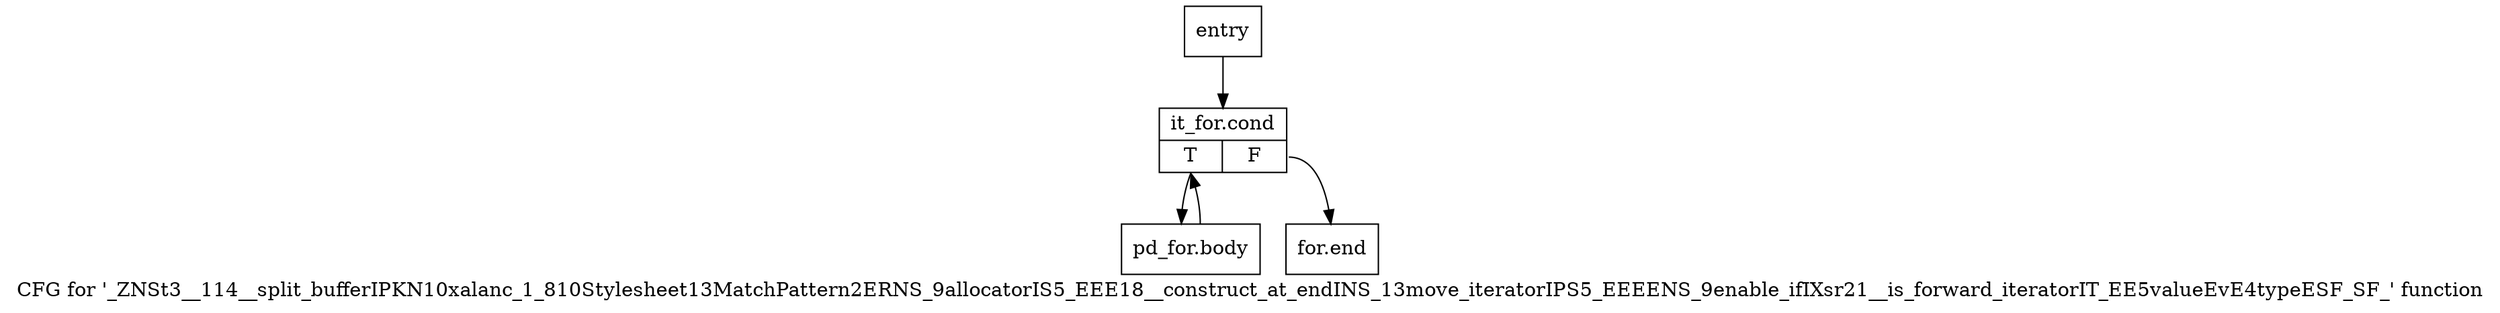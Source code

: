 digraph "CFG for '_ZNSt3__114__split_bufferIPKN10xalanc_1_810Stylesheet13MatchPattern2ERNS_9allocatorIS5_EEE18__construct_at_endINS_13move_iteratorIPS5_EEEENS_9enable_ifIXsr21__is_forward_iteratorIT_EE5valueEvE4typeESF_SF_' function" {
	label="CFG for '_ZNSt3__114__split_bufferIPKN10xalanc_1_810Stylesheet13MatchPattern2ERNS_9allocatorIS5_EEE18__construct_at_endINS_13move_iteratorIPS5_EEEENS_9enable_ifIXsr21__is_forward_iteratorIT_EE5valueEvE4typeESF_SF_' function";

	Node0x7a71b20 [shape=record,label="{entry}"];
	Node0x7a71b20 -> Node0x7a71b70;
	Node0x7a71b70 [shape=record,label="{it_for.cond|{<s0>T|<s1>F}}"];
	Node0x7a71b70:s0 -> Node0x7a71bc0;
	Node0x7a71b70:s1 -> Node0x7a71c10;
	Node0x7a71bc0 [shape=record,label="{pd_for.body}"];
	Node0x7a71bc0 -> Node0x7a71b70;
	Node0x7a71c10 [shape=record,label="{for.end}"];
}
